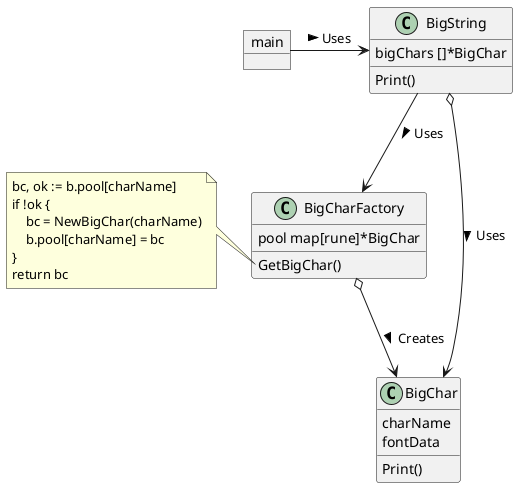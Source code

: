 @startuml
'https://plantuml.com/class-diagram

object main
class BigChar {
    charName
    fontData
    Print()
}
class BigCharFactory {
    pool map[rune]*BigChar
    GetBigChar()
}
note left of BigCharFactory::GetBigChar
    bc, ok := b.pool[charName]
    if !ok {
        bc = NewBigChar(charName)
        b.pool[charName] = bc
    }
    return bc
end note
class BigString {
    bigChars []*BigChar
    Print()
}

main -> BigString: Uses >
BigString --> BigCharFactory: Uses >
BigCharFactory o--> BigChar: Creates >
BigString o--> BigChar: Uses >

@enduml